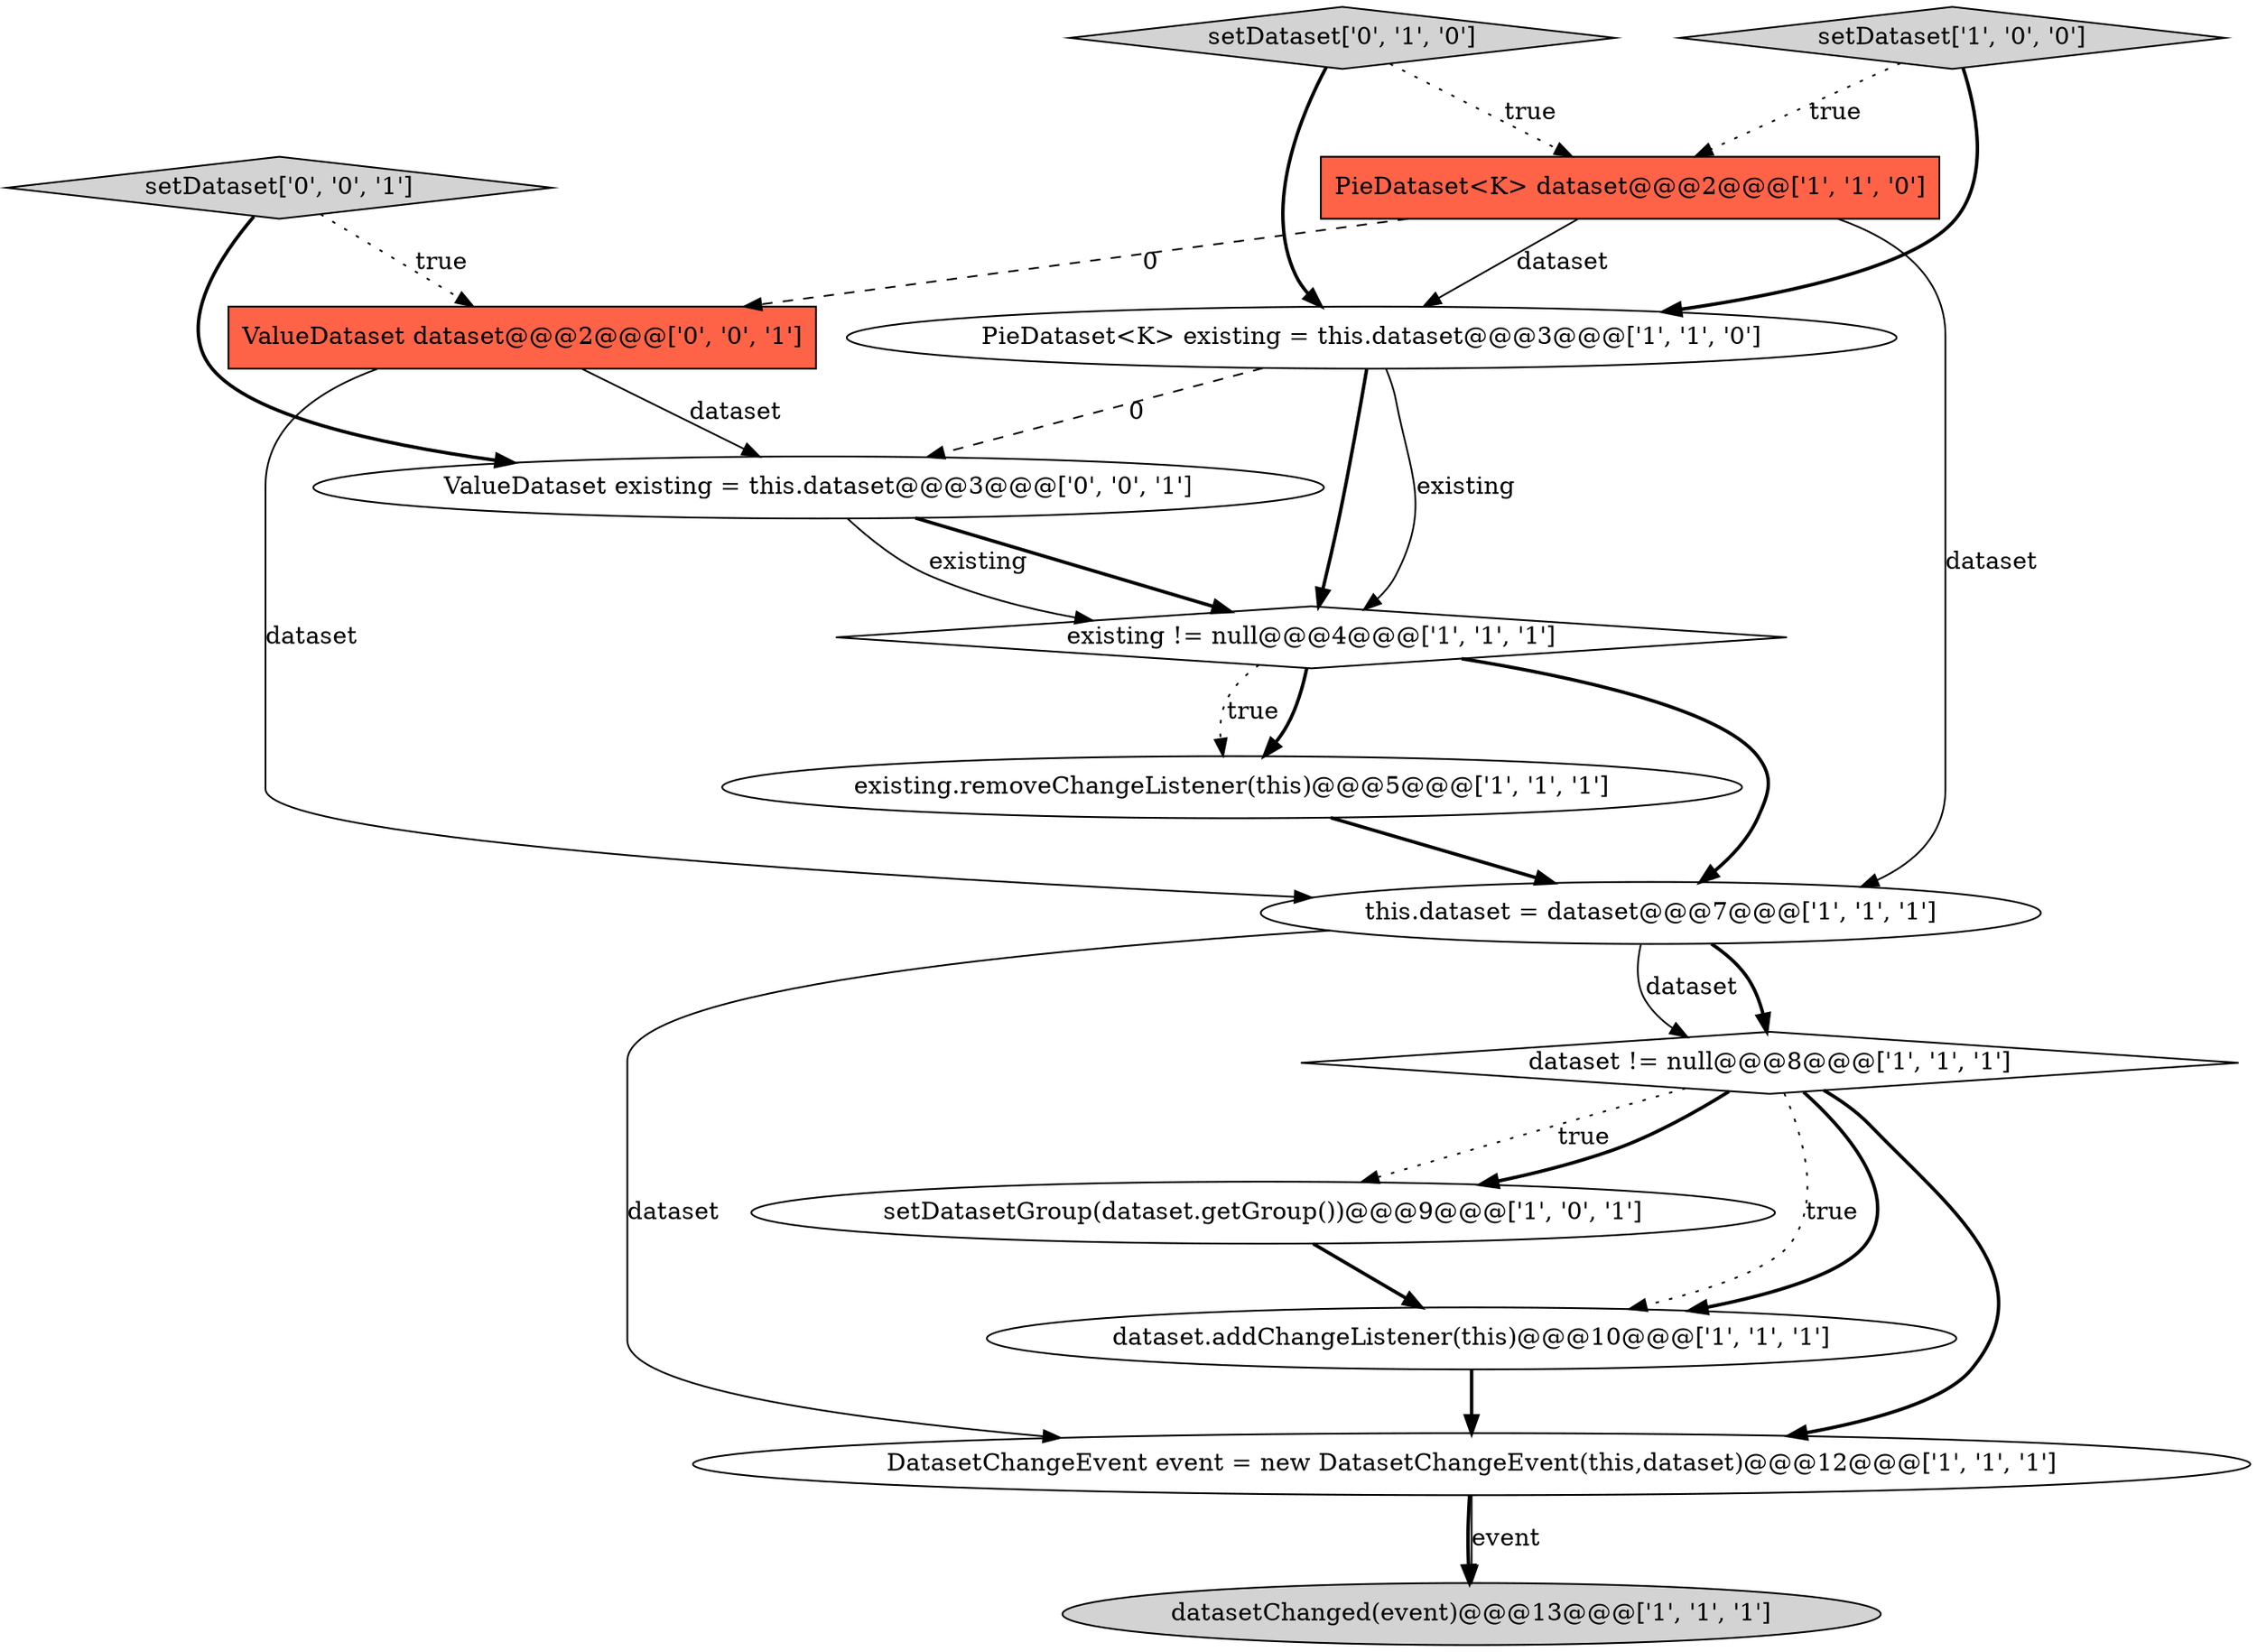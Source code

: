 digraph {
13 [style = filled, label = "ValueDataset dataset@@@2@@@['0', '0', '1']", fillcolor = tomato, shape = box image = "AAA0AAABBB3BBB"];
7 [style = filled, label = "this.dataset = dataset@@@7@@@['1', '1', '1']", fillcolor = white, shape = ellipse image = "AAA0AAABBB1BBB"];
14 [style = filled, label = "setDataset['0', '0', '1']", fillcolor = lightgray, shape = diamond image = "AAA0AAABBB3BBB"];
5 [style = filled, label = "dataset != null@@@8@@@['1', '1', '1']", fillcolor = white, shape = diamond image = "AAA0AAABBB1BBB"];
9 [style = filled, label = "PieDataset<K> dataset@@@2@@@['1', '1', '0']", fillcolor = tomato, shape = box image = "AAA0AAABBB1BBB"];
11 [style = filled, label = "setDataset['0', '1', '0']", fillcolor = lightgray, shape = diamond image = "AAA0AAABBB2BBB"];
0 [style = filled, label = "PieDataset<K> existing = this.dataset@@@3@@@['1', '1', '0']", fillcolor = white, shape = ellipse image = "AAA0AAABBB1BBB"];
1 [style = filled, label = "datasetChanged(event)@@@13@@@['1', '1', '1']", fillcolor = lightgray, shape = ellipse image = "AAA0AAABBB1BBB"];
4 [style = filled, label = "dataset.addChangeListener(this)@@@10@@@['1', '1', '1']", fillcolor = white, shape = ellipse image = "AAA0AAABBB1BBB"];
12 [style = filled, label = "ValueDataset existing = this.dataset@@@3@@@['0', '0', '1']", fillcolor = white, shape = ellipse image = "AAA0AAABBB3BBB"];
6 [style = filled, label = "setDatasetGroup(dataset.getGroup())@@@9@@@['1', '0', '1']", fillcolor = white, shape = ellipse image = "AAA0AAABBB1BBB"];
8 [style = filled, label = "existing != null@@@4@@@['1', '1', '1']", fillcolor = white, shape = diamond image = "AAA0AAABBB1BBB"];
2 [style = filled, label = "DatasetChangeEvent event = new DatasetChangeEvent(this,dataset)@@@12@@@['1', '1', '1']", fillcolor = white, shape = ellipse image = "AAA0AAABBB1BBB"];
3 [style = filled, label = "existing.removeChangeListener(this)@@@5@@@['1', '1', '1']", fillcolor = white, shape = ellipse image = "AAA0AAABBB1BBB"];
10 [style = filled, label = "setDataset['1', '0', '0']", fillcolor = lightgray, shape = diamond image = "AAA0AAABBB1BBB"];
9->7 [style = solid, label="dataset"];
2->1 [style = bold, label=""];
8->3 [style = bold, label=""];
5->6 [style = dotted, label="true"];
2->1 [style = solid, label="event"];
11->9 [style = dotted, label="true"];
4->2 [style = bold, label=""];
0->12 [style = dashed, label="0"];
7->2 [style = solid, label="dataset"];
10->9 [style = dotted, label="true"];
8->3 [style = dotted, label="true"];
14->13 [style = dotted, label="true"];
5->4 [style = dotted, label="true"];
8->7 [style = bold, label=""];
6->4 [style = bold, label=""];
5->2 [style = bold, label=""];
7->5 [style = bold, label=""];
11->0 [style = bold, label=""];
7->5 [style = solid, label="dataset"];
0->8 [style = solid, label="existing"];
5->6 [style = bold, label=""];
3->7 [style = bold, label=""];
12->8 [style = bold, label=""];
12->8 [style = solid, label="existing"];
14->12 [style = bold, label=""];
5->4 [style = bold, label=""];
10->0 [style = bold, label=""];
9->13 [style = dashed, label="0"];
0->8 [style = bold, label=""];
13->12 [style = solid, label="dataset"];
13->7 [style = solid, label="dataset"];
9->0 [style = solid, label="dataset"];
}
